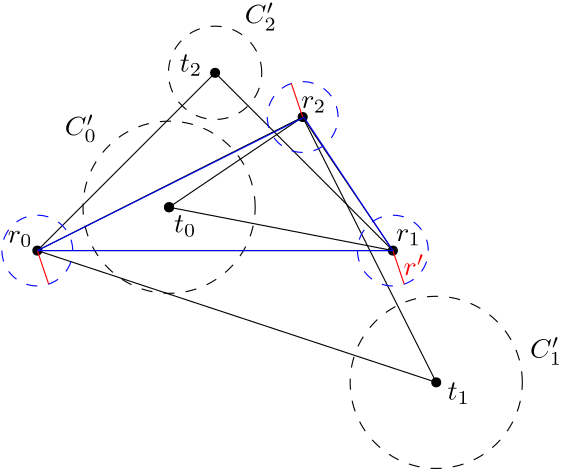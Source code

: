 <?xml version="1.0"?>
<!DOCTYPE ipe SYSTEM "ipe.dtd">
<ipe version="70212" creator="Ipe 7.2.12">
<info created="D:20191210081126" modified="D:20200126113122"/>
<ipestyle name="basic">
<symbol name="arrow/arc(spx)">
<path stroke="sym-stroke" fill="sym-stroke" pen="sym-pen">
0 0 m
-1 0.333 l
-1 -0.333 l
h
</path>
</symbol>
<symbol name="arrow/farc(spx)">
<path stroke="sym-stroke" fill="white" pen="sym-pen">
0 0 m
-1 0.333 l
-1 -0.333 l
h
</path>
</symbol>
<symbol name="arrow/ptarc(spx)">
<path stroke="sym-stroke" fill="sym-stroke" pen="sym-pen">
0 0 m
-1 0.333 l
-0.8 0 l
-1 -0.333 l
h
</path>
</symbol>
<symbol name="arrow/fptarc(spx)">
<path stroke="sym-stroke" fill="white" pen="sym-pen">
0 0 m
-1 0.333 l
-0.8 0 l
-1 -0.333 l
h
</path>
</symbol>
<symbol name="mark/circle(sx)" transformations="translations">
<path fill="sym-stroke">
0.6 0 0 0.6 0 0 e
0.4 0 0 0.4 0 0 e
</path>
</symbol>
<symbol name="mark/disk(sx)" transformations="translations">
<path fill="sym-stroke">
0.6 0 0 0.6 0 0 e
</path>
</symbol>
<symbol name="mark/fdisk(sfx)" transformations="translations">
<group>
<path fill="sym-fill">
0.5 0 0 0.5 0 0 e
</path>
<path fill="sym-stroke" fillrule="eofill">
0.6 0 0 0.6 0 0 e
0.4 0 0 0.4 0 0 e
</path>
</group>
</symbol>
<symbol name="mark/box(sx)" transformations="translations">
<path fill="sym-stroke" fillrule="eofill">
-0.6 -0.6 m
0.6 -0.6 l
0.6 0.6 l
-0.6 0.6 l
h
-0.4 -0.4 m
0.4 -0.4 l
0.4 0.4 l
-0.4 0.4 l
h
</path>
</symbol>
<symbol name="mark/square(sx)" transformations="translations">
<path fill="sym-stroke">
-0.6 -0.6 m
0.6 -0.6 l
0.6 0.6 l
-0.6 0.6 l
h
</path>
</symbol>
<symbol name="mark/fsquare(sfx)" transformations="translations">
<group>
<path fill="sym-fill">
-0.5 -0.5 m
0.5 -0.5 l
0.5 0.5 l
-0.5 0.5 l
h
</path>
<path fill="sym-stroke" fillrule="eofill">
-0.6 -0.6 m
0.6 -0.6 l
0.6 0.6 l
-0.6 0.6 l
h
-0.4 -0.4 m
0.4 -0.4 l
0.4 0.4 l
-0.4 0.4 l
h
</path>
</group>
</symbol>
<symbol name="mark/cross(sx)" transformations="translations">
<group>
<path fill="sym-stroke">
-0.43 -0.57 m
0.57 0.43 l
0.43 0.57 l
-0.57 -0.43 l
h
</path>
<path fill="sym-stroke">
-0.43 0.57 m
0.57 -0.43 l
0.43 -0.57 l
-0.57 0.43 l
h
</path>
</group>
</symbol>
<symbol name="arrow/fnormal(spx)">
<path stroke="sym-stroke" fill="white" pen="sym-pen">
0 0 m
-1 0.333 l
-1 -0.333 l
h
</path>
</symbol>
<symbol name="arrow/pointed(spx)">
<path stroke="sym-stroke" fill="sym-stroke" pen="sym-pen">
0 0 m
-1 0.333 l
-0.8 0 l
-1 -0.333 l
h
</path>
</symbol>
<symbol name="arrow/fpointed(spx)">
<path stroke="sym-stroke" fill="white" pen="sym-pen">
0 0 m
-1 0.333 l
-0.8 0 l
-1 -0.333 l
h
</path>
</symbol>
<symbol name="arrow/linear(spx)">
<path stroke="sym-stroke" pen="sym-pen">
-1 0.333 m
0 0 l
-1 -0.333 l
</path>
</symbol>
<symbol name="arrow/fdouble(spx)">
<path stroke="sym-stroke" fill="white" pen="sym-pen">
0 0 m
-1 0.333 l
-1 -0.333 l
h
-1 0 m
-2 0.333 l
-2 -0.333 l
h
</path>
</symbol>
<symbol name="arrow/double(spx)">
<path stroke="sym-stroke" fill="sym-stroke" pen="sym-pen">
0 0 m
-1 0.333 l
-1 -0.333 l
h
-1 0 m
-2 0.333 l
-2 -0.333 l
h
</path>
</symbol>
<pen name="heavier" value="0.8"/>
<pen name="fat" value="1.2"/>
<pen name="ultrafat" value="2"/>
<symbolsize name="large" value="5"/>
<symbolsize name="small" value="2"/>
<symbolsize name="tiny" value="1.1"/>
<arrowsize name="large" value="10"/>
<arrowsize name="small" value="5"/>
<arrowsize name="tiny" value="3"/>
<color name="red" value="1 0 0"/>
<color name="green" value="0 1 0"/>
<color name="blue" value="0 0 1"/>
<color name="yellow" value="1 1 0"/>
<color name="orange" value="1 0.647 0"/>
<color name="gold" value="1 0.843 0"/>
<color name="purple" value="0.627 0.125 0.941"/>
<color name="gray" value="0.745"/>
<color name="brown" value="0.647 0.165 0.165"/>
<color name="navy" value="0 0 0.502"/>
<color name="pink" value="1 0.753 0.796"/>
<color name="seagreen" value="0.18 0.545 0.341"/>
<color name="turquoise" value="0.251 0.878 0.816"/>
<color name="violet" value="0.933 0.51 0.933"/>
<color name="darkblue" value="0 0 0.545"/>
<color name="darkcyan" value="0 0.545 0.545"/>
<color name="darkgray" value="0.663"/>
<color name="darkgreen" value="0 0.392 0"/>
<color name="darkmagenta" value="0.545 0 0.545"/>
<color name="darkorange" value="1 0.549 0"/>
<color name="darkred" value="0.545 0 0"/>
<color name="lightblue" value="0.678 0.847 0.902"/>
<color name="lightcyan" value="0.878 1 1"/>
<color name="lightgray" value="0.827"/>
<color name="lightgreen" value="0.565 0.933 0.565"/>
<color name="lightyellow" value="1 1 0.878"/>
<dashstyle name="dashed" value="[4] 0"/>
<dashstyle name="dotted" value="[1 3] 0"/>
<dashstyle name="dash dotted" value="[4 2 1 2] 0"/>
<dashstyle name="dash dot dotted" value="[4 2 1 2 1 2] 0"/>
<textsize name="large" value="\large"/>
<textsize name="small" value="\small"/>
<textsize name="tiny" value="\tiny"/>
<textsize name="Large" value="\Large"/>
<textsize name="LARGE" value="\LARGE"/>
<textsize name="huge" value="\huge"/>
<textsize name="Huge" value="\Huge"/>
<textsize name="footnote" value="\footnotesize"/>
<textstyle name="center" begin="\begin{center}" end="\end{center}"/>
<textstyle name="itemize" begin="\begin{itemize}" end="\end{itemize}"/>
<textstyle name="item" begin="\begin{itemize}\item{}" end="\end{itemize}"/>
<gridsize name="4 pts" value="4"/>
<gridsize name="8 pts (~3 mm)" value="8"/>
<gridsize name="16 pts (~6 mm)" value="16"/>
<gridsize name="32 pts (~12 mm)" value="32"/>
<gridsize name="10 pts (~3.5 mm)" value="10"/>
<gridsize name="20 pts (~7 mm)" value="20"/>
<gridsize name="14 pts (~5 mm)" value="14"/>
<gridsize name="28 pts (~10 mm)" value="28"/>
<gridsize name="56 pts (~20 mm)" value="56"/>
<anglesize name="90 deg" value="90"/>
<anglesize name="60 deg" value="60"/>
<anglesize name="45 deg" value="45"/>
<anglesize name="30 deg" value="30"/>
<anglesize name="22.5 deg" value="22.5"/>
<opacity name="10%" value="0.1"/>
<opacity name="30%" value="0.3"/>
<opacity name="50%" value="0.5"/>
<opacity name="75%" value="0.75"/>
<tiling name="falling" angle="-60" step="4" width="1"/>
<tiling name="rising" angle="30" step="4" width="1"/>
</ipestyle>
<page>
<layer name="alpha"/>
<view layers="alpha" active="alpha"/>
<path layer="alpha" matrix="-1 1 -1 -1 1088 1024" stroke="black">
192 576 m
256 576 l
256 640 l
192 576 l
h
</path>
<use matrix="1 0 0 1 0 64" name="mark/disk(sx)" pos="192 576" size="normal" stroke="black"/>
<use matrix="1 0 0 1 0 64" name="mark/disk(sx)" pos="320 576" size="normal" stroke="black"/>
<use matrix="1 0 0 1 15.5212 64.0843" name="mark/disk(sx)" pos="272 624" size="normal" stroke="black"/>
<text matrix="1 0 0 1 -1.94484 75.8955" transformations="translations" pos="183.33 566.9" stroke="black" type="label" width="8.964" height="4.294" depth="1.49" valign="baseline" style="math">r_0</text>
<text matrix="1 0 0 1 -3.15594 73.1712" transformations="translations" pos="324.297 570.217" stroke="black" type="label" width="8.964" height="4.294" depth="1.49" valign="baseline" style="math">r_1</text>
<text matrix="1 0 0 1 6.27378 65.8552" transformations="translations" pos="280.763 625.36" stroke="black" type="label" width="8.964" height="4.294" depth="1.49" valign="baseline" style="math">r_2</text>
<use matrix="1 0 0 1 -80.5631 -48.394" name="mark/disk(sx)" pos="320 704" size="normal" stroke="black"/>
<use matrix="1 0 0 1 -16 176" name="mark/disk(sx)" pos="272 528" size="normal" stroke="black"/>
<use matrix="1 0 0 1 79.6055 32.5631" name="mark/disk(sx)" pos="256 560" size="normal" stroke="black"/>
<text matrix="1 0 0 1 87.0927 36.7775" transformations="translations" pos="252.57 549.486" stroke="black" type="label" width="8.067" height="6.132" depth="1.49" valign="baseline" style="math">t_1</text>
<text matrix="1 0 0 1 -32.0596 125.61" transformations="translations" pos="273.3 520.878" stroke="black" type="label" width="8.067" height="6.132" depth="1.49" valign="baseline" style="math">t_0</text>
<text matrix="1 0 0 1 -88.5173 -5.11569" transformations="translations" pos="331.76 709.526" stroke="black" type="label" width="8.067" height="6.132" depth="1.49" valign="baseline" style="math">t_2 </text>
<path matrix="-0.751317 1.49252 -1.49252 -0.751317 1339.55 738.758" stroke="black">
192 576 m
256 576 l
256 640 l
192 576 l
h
</path>
<path matrix="-0.507482 0.751319 -0.751319 -0.507482 850.197 788.057" stroke="black">
192 576 m
256 576 l
256 640 l
192 576 l
h
</path>
<use matrix="1 0 0 1 -80.5631 -48.394" name="mark/disk(sx)" pos="320 704" size="normal" stroke="black"/>
<path matrix="0.796134 0 0 0.796134 -62.7613 130.473" stroke="blue" dash="dashed">
16.0009 0 0 16.0009 319.999 640.001 e
</path>
<path matrix="0.869787 0 0 0.869787 33.3345 91.6698" stroke="black" dash="dashed">
19.3108 0 0 19.3108 256 704 e
</path>
<path matrix="0.913037 0 0 0.913037 20.8221 57.0133" stroke="black" dash="dashed">
33.9364 0 0 33.9364 239.437 655.606 e
</path>
<path matrix="0.796134 0 0 0.796134 65.2378 130.474" stroke="blue" dash="dashed">
16.0009 0 0 16.0009 319.999 640.001 e
</path>
<path matrix="0.796134 0 0 0.796134 32.7592 178.557" stroke="blue" dash="dashed">
16.0009 0 0 16.0009 319.999 640.001 e
</path>
<path matrix="0.913037 0 0 0.913037 116.991 -6.02945" stroke="black" dash="dashed">
33.9364 0 0 33.9364 239.437 655.606 e
</path>
<path stroke="red">
320.001 640.001 m
324.077 627.932 l
</path>
<text matrix="1 0 0 1 -38.9734 -14.0968" transformations="translations" pos="362.808 645.232" stroke="red" type="label" width="7.567" height="7.49" depth="0" valign="baseline" style="math">r^{\prime}</text>
<path matrix="1 0 0 1 -36.5551 60.153" stroke="red">
320.001 640.001 m
324.077 627.932 l
</path>
<path matrix="1 0 0 1 -127.999 0" stroke="red">
320.001 640.001 m
324.077 627.932 l
</path>
<path stroke="blue">
192 640 m
288 688 l
320 640 l
192 640 l
192 640 l
</path>
<text matrix="1 0 0 1 18.5345 114.535" transformations="translations" pos="183.33 566.9" stroke="black" type="label" width="11.59" height="7.493" depth="2.47" valign="baseline" style="math">C^\prime_0</text>
<text matrix="1 0 0 1 186.04 34.4515" transformations="translations" pos="183.33 566.9" stroke="black" type="label" width="11.59" height="7.493" depth="2.47" valign="baseline" style="math">C^\prime_1</text>
<text matrix="1 0 0 1 83.3558 154.823" transformations="translations" pos="183.33 566.9" stroke="black" type="label" width="11.59" height="7.493" depth="2.47" valign="baseline" style="math">C^\prime_2</text>
</page>
</ipe>
